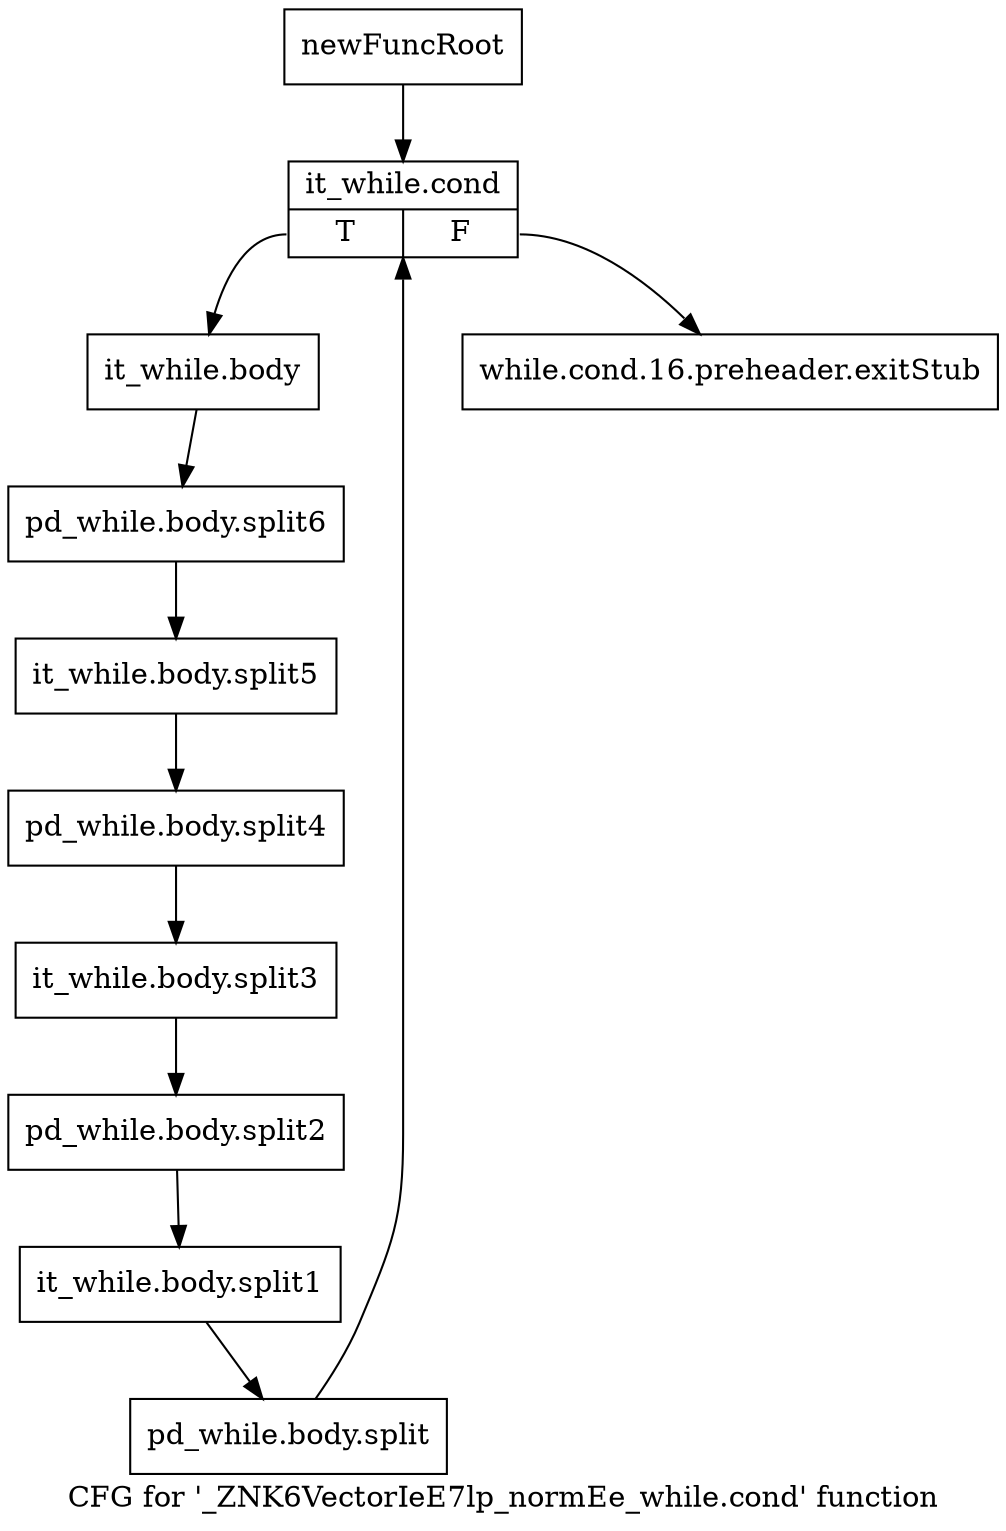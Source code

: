 digraph "CFG for '_ZNK6VectorIeE7lp_normEe_while.cond' function" {
	label="CFG for '_ZNK6VectorIeE7lp_normEe_while.cond' function";

	Node0x993d760 [shape=record,label="{newFuncRoot}"];
	Node0x993d760 -> Node0x993d800;
	Node0x993d7b0 [shape=record,label="{while.cond.16.preheader.exitStub}"];
	Node0x993d800 [shape=record,label="{it_while.cond|{<s0>T|<s1>F}}"];
	Node0x993d800:s0 -> Node0x993d850;
	Node0x993d800:s1 -> Node0x993d7b0;
	Node0x993d850 [shape=record,label="{it_while.body}"];
	Node0x993d850 -> Node0xbaeb980;
	Node0xbaeb980 [shape=record,label="{pd_while.body.split6}"];
	Node0xbaeb980 -> Node0xbaeb890;
	Node0xbaeb890 [shape=record,label="{it_while.body.split5}"];
	Node0xbaeb890 -> Node0xbaeb840;
	Node0xbaeb840 [shape=record,label="{pd_while.body.split4}"];
	Node0xbaeb840 -> Node0xbaeb8e0;
	Node0xbaeb8e0 [shape=record,label="{it_while.body.split3}"];
	Node0xbaeb8e0 -> Node0xbaf18e0;
	Node0xbaf18e0 [shape=record,label="{pd_while.body.split2}"];
	Node0xbaf18e0 -> Node0xbaf19d0;
	Node0xbaf19d0 [shape=record,label="{it_while.body.split1}"];
	Node0xbaf19d0 -> Node0xbaf1b10;
	Node0xbaf1b10 [shape=record,label="{pd_while.body.split}"];
	Node0xbaf1b10 -> Node0x993d800;
}
